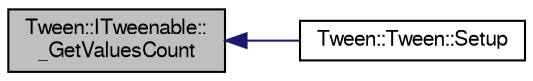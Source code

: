 digraph "Tween::ITweenable::_GetValuesCount"
{
  bgcolor="transparent";
  edge [fontname="FreeSans",fontsize="10",labelfontname="FreeSans",labelfontsize="10"];
  node [fontname="FreeSans",fontsize="10",shape=record];
  rankdir="LR";
  Node1 [label="Tween::ITweenable::\l_GetValuesCount",height=0.2,width=0.4,color="black", fillcolor="grey75", style="filled" fontcolor="black"];
  Node1 -> Node2 [dir="back",color="midnightblue",fontsize="10",style="solid",fontname="FreeSans"];
  Node2 [label="Tween::Tween::Setup",height=0.2,width=0.4,color="black",URL="$classTween_1_1Tween.html#a07a9afa5bf8755bbfaee9824346af577"];
}
